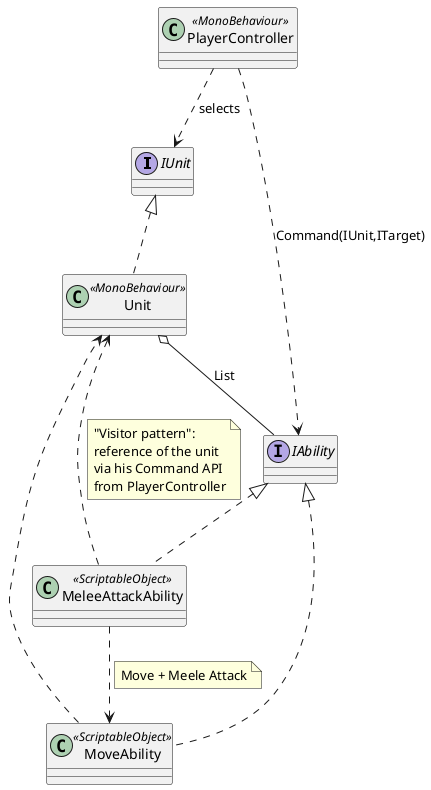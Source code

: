 @startuml

interface IUnit
interface IAbility



class Unit <<MonoBehaviour>>
class MoveAbility <<ScriptableObject>>
class MeleeAttackAbility <<ScriptableObject>>
class PlayerController <<MonoBehaviour>>

IUnit <|.. Unit
IAbility <|.. MoveAbility
IAbility <|.. MeleeAttackAbility

Unit o-- IAbility : List
MeleeAttackAbility ..> Unit
note on link
"Visitor pattern":
reference of the unit
via his Command API 
from PlayerController
endnote
MoveAbility ..> Unit
MeleeAttackAbility ..> MoveAbility
note on link
Move + Meele Attack
endnote

PlayerController ..> IAbility : Command(IUnit,ITarget)
PlayerController ..> IUnit : selects


@enduml